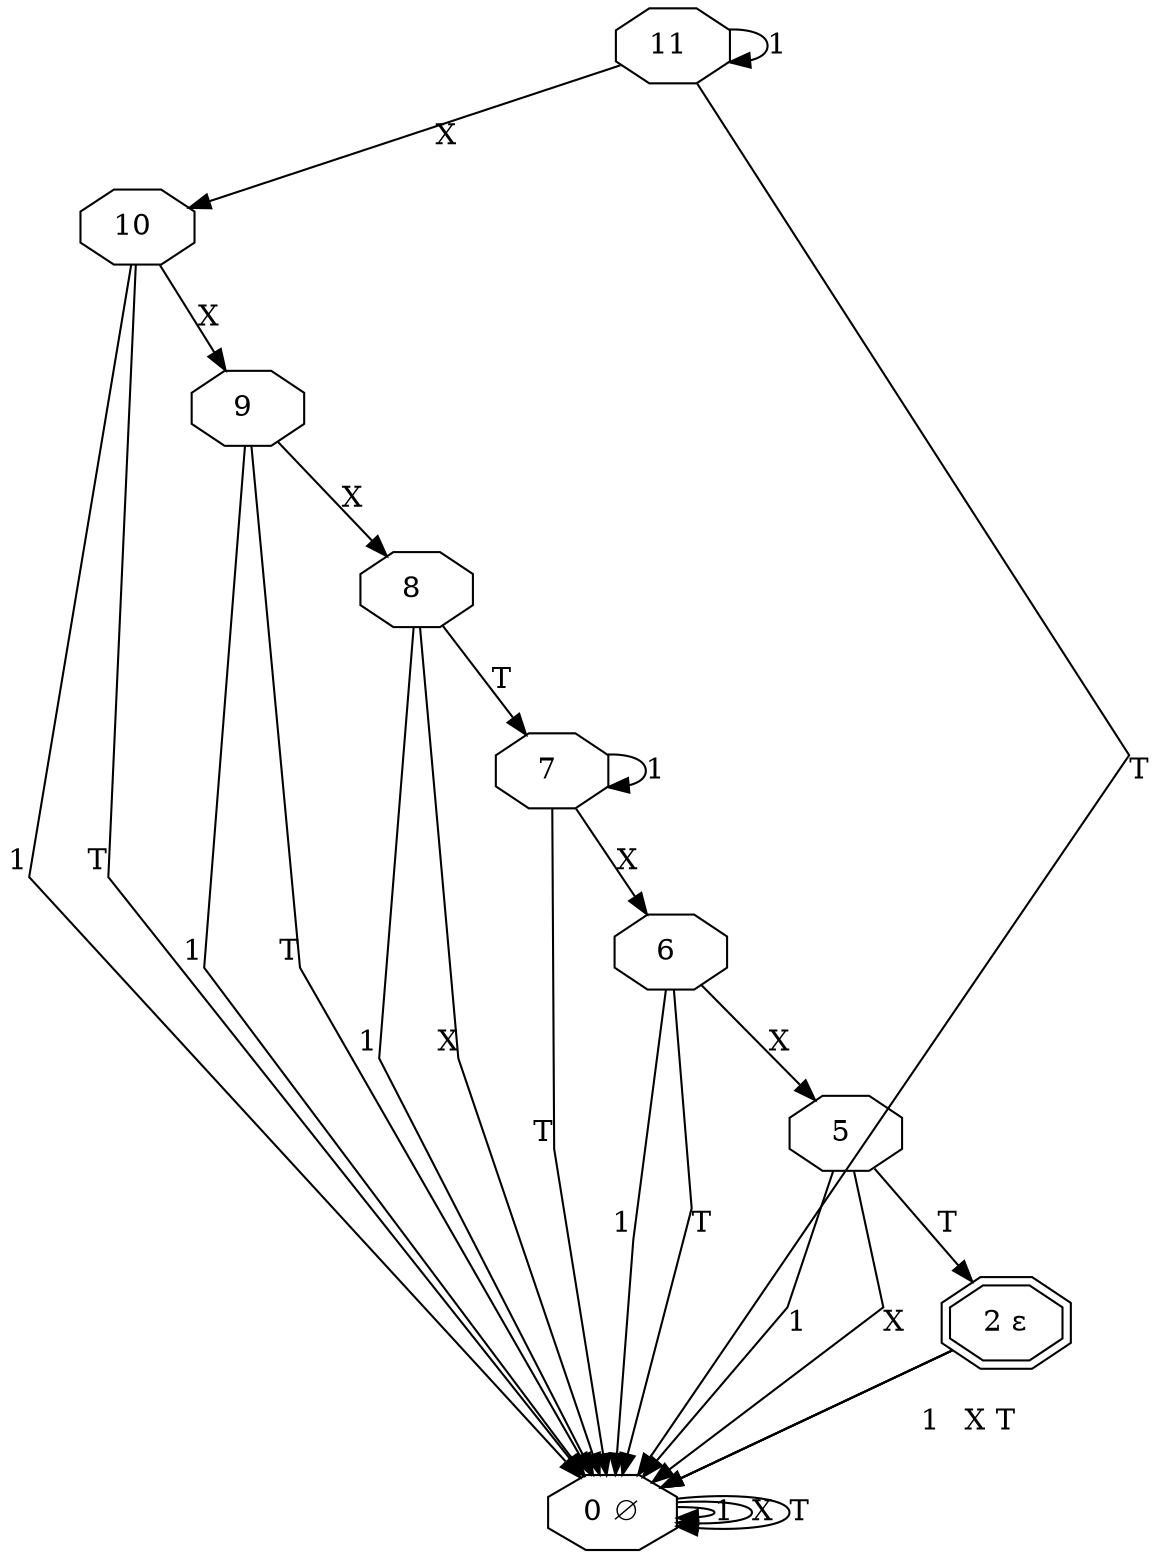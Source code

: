 digraph g
{
graph [ splines = false ] 
11 [shape=octagon label="11 "]
11 -> 11 [label=1] 
11 -> 10 [label=X] 
11 -> 0 [label=T] 
10 [shape=octagon label="10 "]
10 -> 0 [label=1] 
10 -> 9 [label=X] 
10 -> 0 [label=T] 
0 [shape=octagon label="0 &#8709;"]
0 -> 0 [label=1] 
0 -> 0 [label=X] 
0 -> 0 [label=T] 
9 [shape=octagon label="9 "]
9 -> 0 [label=1] 
9 -> 8 [label=X] 
9 -> 0 [label=T] 
8 [shape=octagon label="8 "]
8 -> 0 [label=1] 
8 -> 0 [label=X] 
8 -> 7 [label=T] 
7 [shape=octagon label="7 "]
7 -> 7 [label=1] 
7 -> 6 [label=X] 
7 -> 0 [label=T] 
6 [shape=octagon label="6 "]
6 -> 0 [label=1] 
6 -> 5 [label=X] 
6 -> 0 [label=T] 
5 [shape=octagon label="5 "]
5 -> 0 [label=1] 
5 -> 0 [label=X] 
5 -> 2 [label=T] 
2 [shape=doubleoctagon label="2 &#949;"]
2 -> 0 [label=1] 
2 -> 0 [label=X] 
2 -> 0 [label=T] 
}
